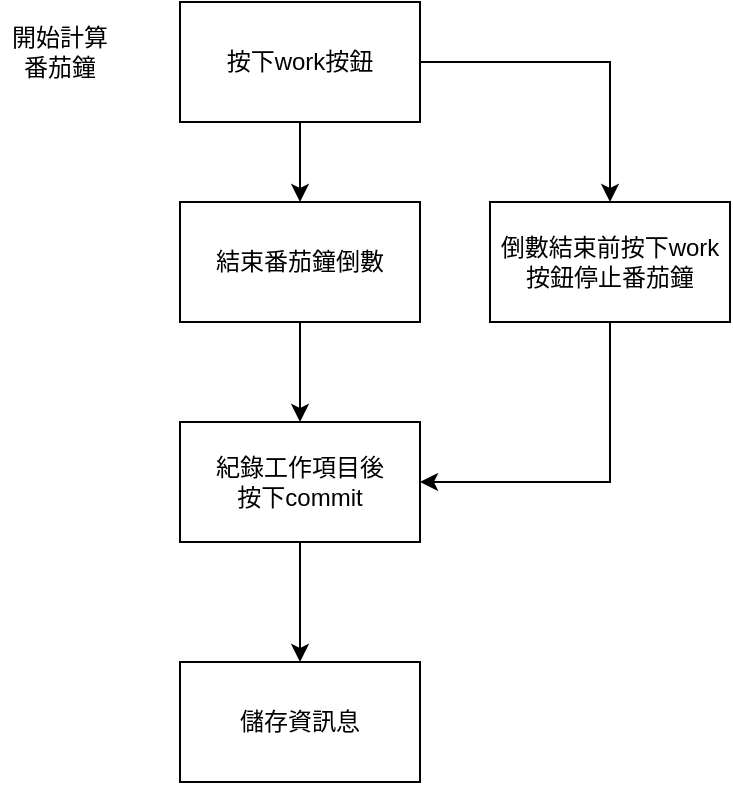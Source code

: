 <mxfile version="21.3.7" type="device">
  <diagram name="第 1 页" id="6Fkf3rDmpcFc9h3JBbQ1">
    <mxGraphModel dx="1290" dy="621" grid="1" gridSize="10" guides="1" tooltips="1" connect="1" arrows="1" fold="1" page="1" pageScale="1" pageWidth="827" pageHeight="1169" math="0" shadow="0">
      <root>
        <mxCell id="0" />
        <mxCell id="1" parent="0" />
        <mxCell id="NInggC0EF6UWoCEdnl5--4" style="edgeStyle=orthogonalEdgeStyle;rounded=0;orthogonalLoop=1;jettySize=auto;html=1;entryX=0.5;entryY=0;entryDx=0;entryDy=0;" edge="1" parent="1" source="NInggC0EF6UWoCEdnl5--1" target="NInggC0EF6UWoCEdnl5--3">
          <mxGeometry relative="1" as="geometry" />
        </mxCell>
        <mxCell id="NInggC0EF6UWoCEdnl5--11" value="" style="edgeStyle=orthogonalEdgeStyle;rounded=0;orthogonalLoop=1;jettySize=auto;html=1;" edge="1" parent="1" source="NInggC0EF6UWoCEdnl5--1" target="NInggC0EF6UWoCEdnl5--10">
          <mxGeometry relative="1" as="geometry" />
        </mxCell>
        <mxCell id="NInggC0EF6UWoCEdnl5--1" value="按下work按鈕" style="rounded=0;whiteSpace=wrap;html=1;" vertex="1" parent="1">
          <mxGeometry x="130" y="180" width="120" height="60" as="geometry" />
        </mxCell>
        <mxCell id="NInggC0EF6UWoCEdnl5--2" value="開始計算番茄鐘" style="text;html=1;strokeColor=none;fillColor=none;align=center;verticalAlign=middle;whiteSpace=wrap;rounded=0;" vertex="1" parent="1">
          <mxGeometry x="40" y="190" width="60" height="30" as="geometry" />
        </mxCell>
        <mxCell id="NInggC0EF6UWoCEdnl5--6" value="" style="edgeStyle=orthogonalEdgeStyle;rounded=0;orthogonalLoop=1;jettySize=auto;html=1;" edge="1" parent="1" source="NInggC0EF6UWoCEdnl5--3" target="NInggC0EF6UWoCEdnl5--5">
          <mxGeometry relative="1" as="geometry" />
        </mxCell>
        <mxCell id="NInggC0EF6UWoCEdnl5--3" value="結束番茄鐘倒數" style="rounded=0;whiteSpace=wrap;html=1;" vertex="1" parent="1">
          <mxGeometry x="130" y="280" width="120" height="60" as="geometry" />
        </mxCell>
        <mxCell id="NInggC0EF6UWoCEdnl5--8" value="" style="edgeStyle=orthogonalEdgeStyle;rounded=0;orthogonalLoop=1;jettySize=auto;html=1;" edge="1" parent="1" source="NInggC0EF6UWoCEdnl5--5" target="NInggC0EF6UWoCEdnl5--7">
          <mxGeometry relative="1" as="geometry" />
        </mxCell>
        <mxCell id="NInggC0EF6UWoCEdnl5--5" value="紀錄工作項目後&lt;br&gt;按下commit" style="whiteSpace=wrap;html=1;rounded=0;" vertex="1" parent="1">
          <mxGeometry x="130" y="390" width="120" height="60" as="geometry" />
        </mxCell>
        <mxCell id="NInggC0EF6UWoCEdnl5--7" value="儲存資訊息" style="whiteSpace=wrap;html=1;rounded=0;" vertex="1" parent="1">
          <mxGeometry x="130" y="510" width="120" height="60" as="geometry" />
        </mxCell>
        <mxCell id="NInggC0EF6UWoCEdnl5--13" style="edgeStyle=orthogonalEdgeStyle;rounded=0;orthogonalLoop=1;jettySize=auto;html=1;exitX=0.5;exitY=1;exitDx=0;exitDy=0;entryX=1;entryY=0.5;entryDx=0;entryDy=0;" edge="1" parent="1" source="NInggC0EF6UWoCEdnl5--10" target="NInggC0EF6UWoCEdnl5--5">
          <mxGeometry relative="1" as="geometry" />
        </mxCell>
        <mxCell id="NInggC0EF6UWoCEdnl5--10" value="倒數結束前按下work按鈕停止番茄鐘" style="whiteSpace=wrap;html=1;rounded=0;" vertex="1" parent="1">
          <mxGeometry x="285" y="280" width="120" height="60" as="geometry" />
        </mxCell>
      </root>
    </mxGraphModel>
  </diagram>
</mxfile>
